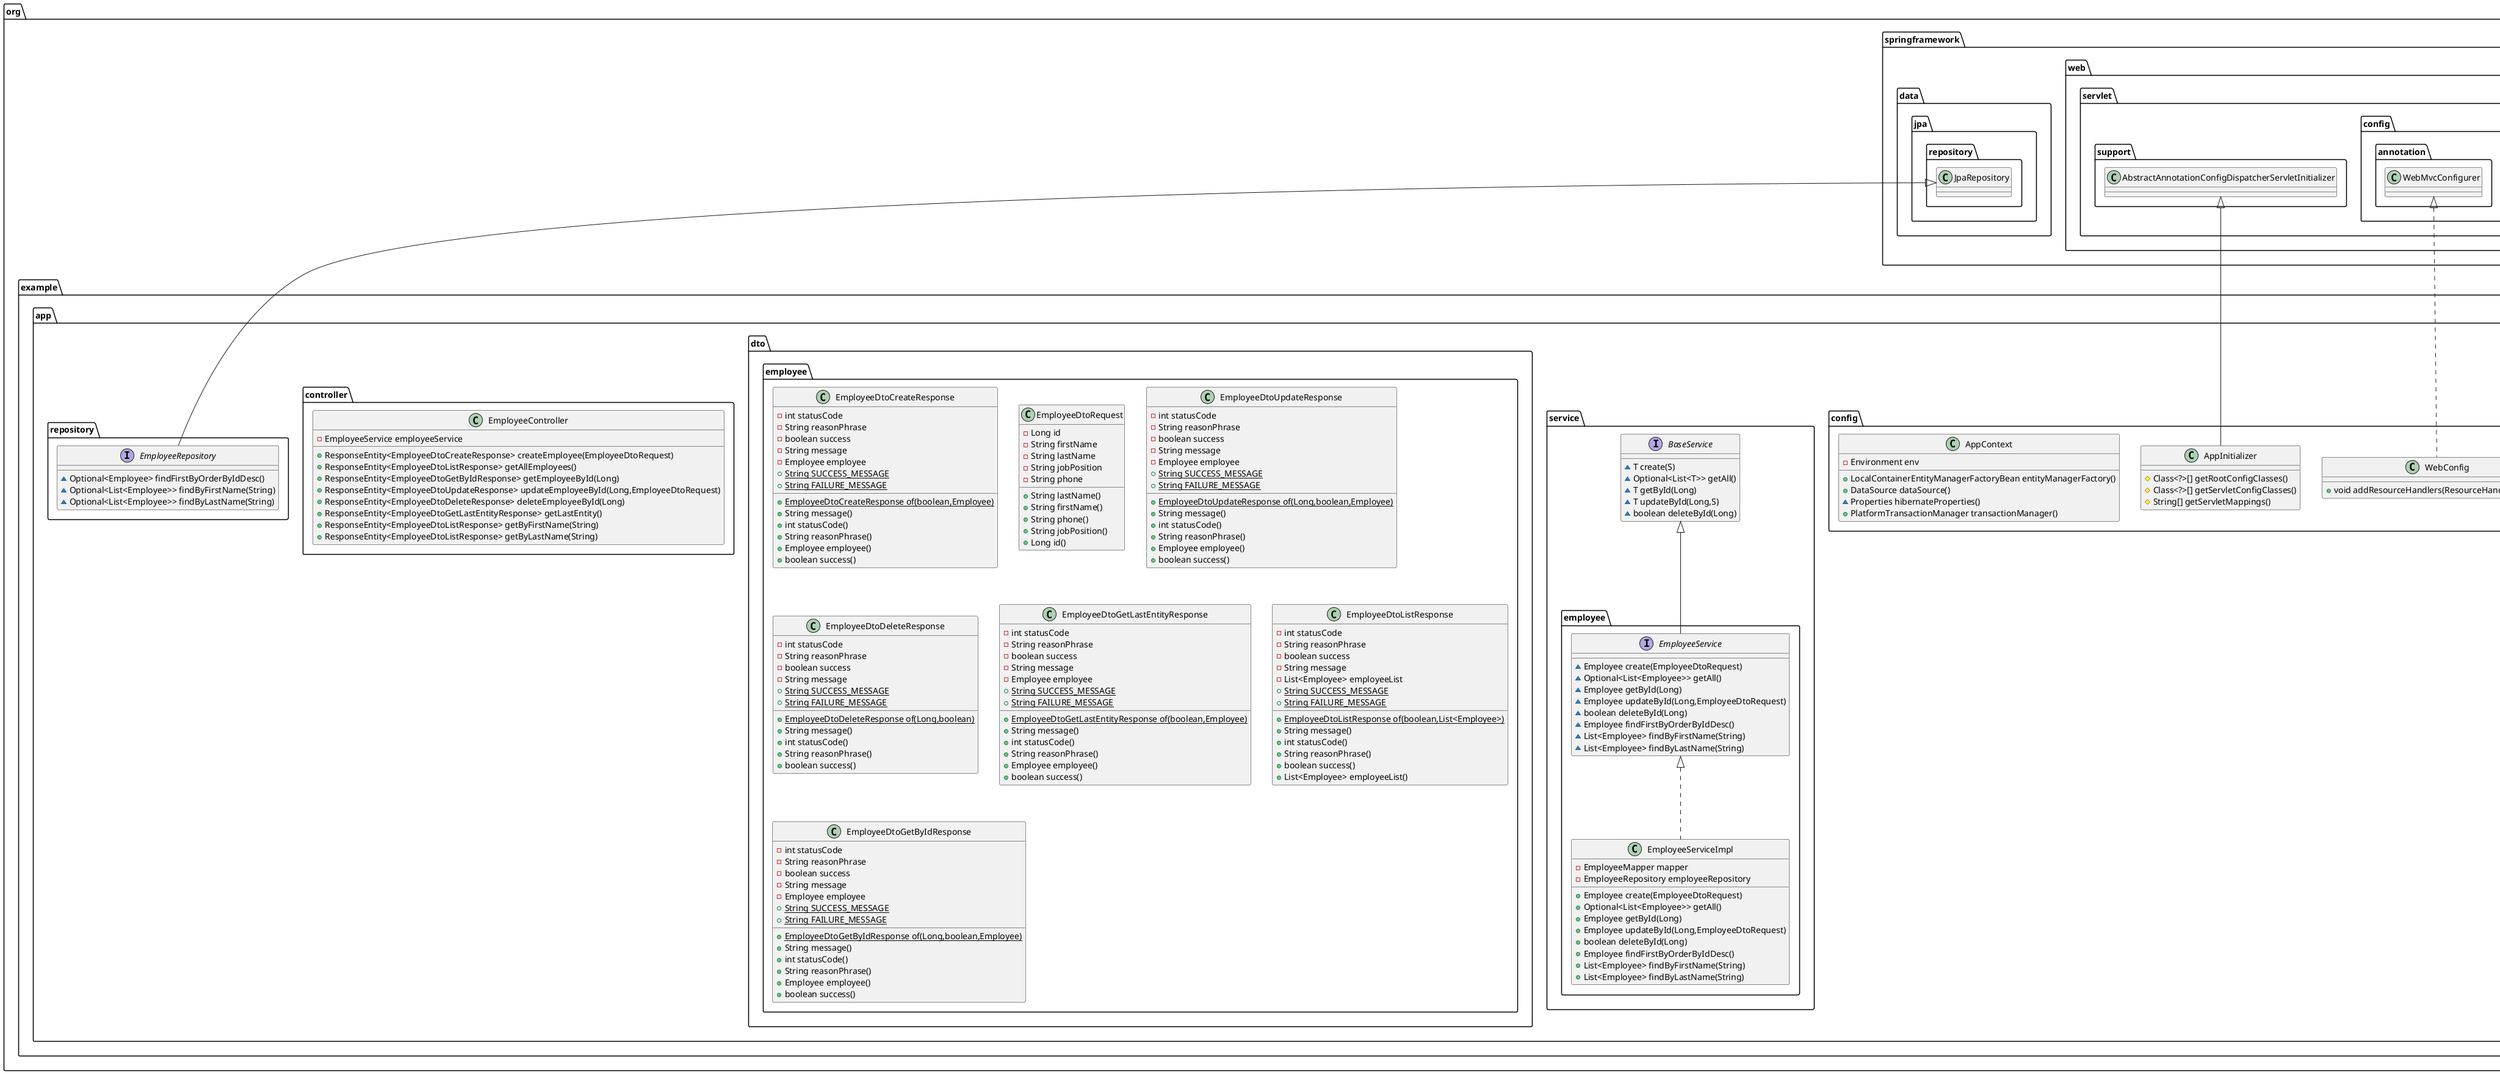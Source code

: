 @startuml
class org.example.app.entity.employee.EmployeeMapper {
+ Employee dtoCreateToEntity(EmployeeDtoRequest)
+ Employee dtoUpdateToEntity(Long,EmployeeDtoRequest,Employee)
}

class org.example.app.config.WebConfig {
+ void addResourceHandlers(ResourceHandlerRegistry)
}

class org.example.app.entity.employee.Employee {
- Long id
- String firstName
- String lastName
- String jobPosition
- String phone
}

interface org.example.app.service.employee.EmployeeService {
~ Employee create(EmployeeDtoRequest)
~ Optional<List<Employee>> getAll()
~ Employee getById(Long)
~ Employee updateById(Long,EmployeeDtoRequest)
~ boolean deleteById(Long)
~ Employee findFirstByOrderByIdDesc()
~ List<Employee> findByFirstName(String)
~ List<Employee> findByLastName(String)
}

class org.example.app.dto.employee.EmployeeDtoCreateResponse {
- int statusCode
- String reasonPhrase
- boolean success
- String message
- Employee employee
+ {static} String SUCCESS_MESSAGE
+ {static} String FAILURE_MESSAGE
+ {static} EmployeeDtoCreateResponse of(boolean,Employee)
+ String message()
+ int statusCode()
+ String reasonPhrase()
+ Employee employee()
+ boolean success()
}


class org.example.app.dto.employee.EmployeeDtoRequest {
- Long id
- String firstName
- String lastName
- String jobPosition
- String phone
+ String lastName()
+ String firstName()
+ String phone()
+ String jobPosition()
+ Long id()
}


class org.example.app.controller.EmployeeController {
- EmployeeService employeeService
+ ResponseEntity<EmployeeDtoCreateResponse> createEmployee(EmployeeDtoRequest)
+ ResponseEntity<EmployeeDtoListResponse> getAllEmployees()
+ ResponseEntity<EmployeeDtoGetByIdResponse> getEmployeeById(Long)
+ ResponseEntity<EmployeeDtoUpdateResponse> updateEmployeeById(Long,EmployeeDtoRequest)
+ ResponseEntity<EmployeeDtoDeleteResponse> deleteEmployeeById(Long)
+ ResponseEntity<EmployeeDtoGetLastEntityResponse> getLastEntity()
+ ResponseEntity<EmployeeDtoListResponse> getByFirstName(String)
+ ResponseEntity<EmployeeDtoListResponse> getByLastName(String)
}


class org.example.app.config.AppInitializer {
# Class<?>[] getRootConfigClasses()
# Class<?>[] getServletConfigClasses()
# String[] getServletMappings()
}

class org.example.app.dto.employee.EmployeeDtoUpdateResponse {
- int statusCode
- String reasonPhrase
- boolean success
- String message
- Employee employee
+ {static} String SUCCESS_MESSAGE
+ {static} String FAILURE_MESSAGE
+ {static} EmployeeDtoUpdateResponse of(Long,boolean,Employee)
+ String message()
+ int statusCode()
+ String reasonPhrase()
+ Employee employee()
+ boolean success()
}


class org.example.app.config.AppContext {
- Environment env
+ LocalContainerEntityManagerFactoryBean entityManagerFactory()
+ DataSource dataSource()
~ Properties hibernateProperties()
+ PlatformTransactionManager transactionManager()
}


class org.example.app.service.employee.EmployeeServiceImpl {
- EmployeeMapper mapper
- EmployeeRepository employeeRepository
+ Employee create(EmployeeDtoRequest)
+ Optional<List<Employee>> getAll()
+ Employee getById(Long)
+ Employee updateById(Long,EmployeeDtoRequest)
+ boolean deleteById(Long)
+ Employee findFirstByOrderByIdDesc()
+ List<Employee> findByFirstName(String)
+ List<Employee> findByLastName(String)
}


class org.example.app.dto.employee.EmployeeDtoDeleteResponse {
- int statusCode
- String reasonPhrase
- boolean success
- String message
+ {static} String SUCCESS_MESSAGE
+ {static} String FAILURE_MESSAGE
+ {static} EmployeeDtoDeleteResponse of(Long,boolean)
+ String message()
+ int statusCode()
+ String reasonPhrase()
+ boolean success()
}


interface org.example.app.repository.EmployeeRepository {
~ Optional<Employee> findFirstByOrderByIdDesc()
~ Optional<List<Employee>> findByFirstName(String)
~ Optional<List<Employee>> findByLastName(String)
}

class org.example.app.dto.employee.EmployeeDtoGetLastEntityResponse {
- int statusCode
- String reasonPhrase
- boolean success
- String message
- Employee employee
+ {static} String SUCCESS_MESSAGE
+ {static} String FAILURE_MESSAGE
+ {static} EmployeeDtoGetLastEntityResponse of(boolean,Employee)
+ String message()
+ int statusCode()
+ String reasonPhrase()
+ Employee employee()
+ boolean success()
}


class org.example.app.dto.employee.EmployeeDtoListResponse {
- int statusCode
- String reasonPhrase
- boolean success
- String message
- List<Employee> employeeList
+ {static} String SUCCESS_MESSAGE
+ {static} String FAILURE_MESSAGE
+ {static} EmployeeDtoListResponse of(boolean,List<Employee>)
+ String message()
+ int statusCode()
+ String reasonPhrase()
+ boolean success()
+ List<Employee> employeeList()
}


interface org.example.app.service.BaseService {
~ T create(S)
~ Optional<List<T>> getAll()
~ T getById(Long)
~ T updateById(Long,S)
~ boolean deleteById(Long)
}

class org.example.app.dto.employee.EmployeeDtoGetByIdResponse {
- int statusCode
- String reasonPhrase
- boolean success
- String message
- Employee employee
+ {static} String SUCCESS_MESSAGE
+ {static} String FAILURE_MESSAGE
+ {static} EmployeeDtoGetByIdResponse of(Long,boolean,Employee)
+ String message()
+ int statusCode()
+ String reasonPhrase()
+ Employee employee()
+ boolean success()
}




org.springframework.web.servlet.config.annotation.WebMvcConfigurer <|.. org.example.app.config.WebConfig
org.example.app.service.BaseService <|-- org.example.app.service.employee.EmployeeService
org.springframework.web.servlet.support.AbstractAnnotationConfigDispatcherServletInitializer <|-- org.example.app.config.AppInitializer
org.example.app.service.employee.EmployeeService <|.. org.example.app.service.employee.EmployeeServiceImpl
org.springframework.data.jpa.repository.JpaRepository <|-- org.example.app.repository.EmployeeRepository
@enduml